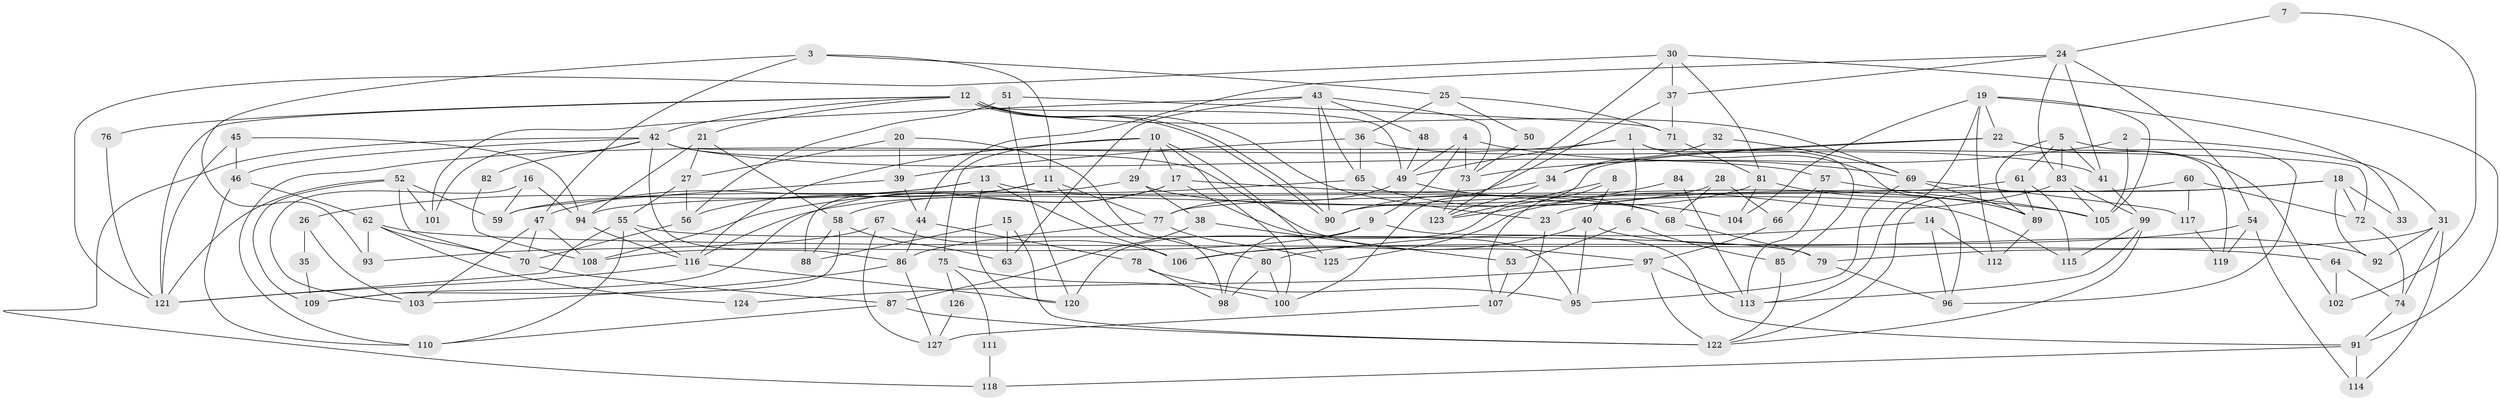 // coarse degree distribution, {4: 0.07894736842105263, 5: 0.2631578947368421, 2: 0.07894736842105263, 6: 0.07894736842105263, 3: 0.15789473684210525, 7: 0.05263157894736842, 8: 0.13157894736842105, 12: 0.05263157894736842, 13: 0.02631578947368421, 9: 0.07894736842105263}
// Generated by graph-tools (version 1.1) at 2025/55/03/04/25 21:55:25]
// undirected, 127 vertices, 254 edges
graph export_dot {
graph [start="1"]
  node [color=gray90,style=filled];
  1;
  2;
  3;
  4;
  5;
  6;
  7;
  8;
  9;
  10;
  11;
  12;
  13;
  14;
  15;
  16;
  17;
  18;
  19;
  20;
  21;
  22;
  23;
  24;
  25;
  26;
  27;
  28;
  29;
  30;
  31;
  32;
  33;
  34;
  35;
  36;
  37;
  38;
  39;
  40;
  41;
  42;
  43;
  44;
  45;
  46;
  47;
  48;
  49;
  50;
  51;
  52;
  53;
  54;
  55;
  56;
  57;
  58;
  59;
  60;
  61;
  62;
  63;
  64;
  65;
  66;
  67;
  68;
  69;
  70;
  71;
  72;
  73;
  74;
  75;
  76;
  77;
  78;
  79;
  80;
  81;
  82;
  83;
  84;
  85;
  86;
  87;
  88;
  89;
  90;
  91;
  92;
  93;
  94;
  95;
  96;
  97;
  98;
  99;
  100;
  101;
  102;
  103;
  104;
  105;
  106;
  107;
  108;
  109;
  110;
  111;
  112;
  113;
  114;
  115;
  116;
  117;
  118;
  119;
  120;
  121;
  122;
  123;
  124;
  125;
  126;
  127;
  1 -- 85;
  1 -- 49;
  1 -- 6;
  1 -- 96;
  1 -- 110;
  2 -- 105;
  2 -- 31;
  2 -- 73;
  3 -- 47;
  3 -- 11;
  3 -- 25;
  3 -- 93;
  4 -- 69;
  4 -- 9;
  4 -- 49;
  4 -- 73;
  5 -- 41;
  5 -- 83;
  5 -- 61;
  5 -- 89;
  5 -- 96;
  6 -- 53;
  6 -- 85;
  7 -- 24;
  7 -- 102;
  8 -- 123;
  8 -- 107;
  8 -- 40;
  9 -- 108;
  9 -- 98;
  9 -- 91;
  10 -- 100;
  10 -- 29;
  10 -- 17;
  10 -- 75;
  10 -- 116;
  10 -- 125;
  11 -- 56;
  11 -- 77;
  11 -- 88;
  11 -- 98;
  12 -- 90;
  12 -- 90;
  12 -- 121;
  12 -- 21;
  12 -- 23;
  12 -- 42;
  12 -- 49;
  12 -- 69;
  12 -- 76;
  13 -- 68;
  13 -- 120;
  13 -- 26;
  13 -- 47;
  13 -- 106;
  14 -- 96;
  14 -- 80;
  14 -- 112;
  15 -- 122;
  15 -- 88;
  15 -- 63;
  16 -- 94;
  16 -- 103;
  16 -- 59;
  17 -- 58;
  17 -- 95;
  17 -- 105;
  17 -- 109;
  18 -- 90;
  18 -- 72;
  18 -- 23;
  18 -- 33;
  18 -- 92;
  19 -- 104;
  19 -- 105;
  19 -- 22;
  19 -- 33;
  19 -- 112;
  19 -- 113;
  20 -- 27;
  20 -- 39;
  20 -- 80;
  21 -- 94;
  21 -- 27;
  21 -- 58;
  22 -- 119;
  22 -- 34;
  22 -- 102;
  22 -- 120;
  23 -- 107;
  24 -- 44;
  24 -- 83;
  24 -- 37;
  24 -- 41;
  24 -- 54;
  25 -- 71;
  25 -- 36;
  25 -- 50;
  26 -- 103;
  26 -- 35;
  27 -- 55;
  27 -- 56;
  28 -- 68;
  28 -- 116;
  28 -- 66;
  29 -- 115;
  29 -- 59;
  29 -- 38;
  30 -- 81;
  30 -- 91;
  30 -- 37;
  30 -- 121;
  30 -- 123;
  31 -- 92;
  31 -- 79;
  31 -- 74;
  31 -- 114;
  32 -- 69;
  32 -- 34;
  34 -- 123;
  34 -- 94;
  35 -- 109;
  36 -- 41;
  36 -- 39;
  36 -- 65;
  37 -- 71;
  37 -- 100;
  38 -- 87;
  38 -- 53;
  39 -- 59;
  39 -- 44;
  40 -- 95;
  40 -- 92;
  40 -- 106;
  41 -- 99;
  42 -- 101;
  42 -- 46;
  42 -- 57;
  42 -- 72;
  42 -- 82;
  42 -- 86;
  42 -- 97;
  42 -- 118;
  43 -- 73;
  43 -- 63;
  43 -- 48;
  43 -- 65;
  43 -- 90;
  43 -- 101;
  44 -- 86;
  44 -- 78;
  45 -- 46;
  45 -- 121;
  45 -- 94;
  46 -- 110;
  46 -- 62;
  47 -- 70;
  47 -- 103;
  47 -- 108;
  48 -- 49;
  49 -- 68;
  49 -- 77;
  50 -- 73;
  51 -- 71;
  51 -- 120;
  51 -- 56;
  52 -- 121;
  52 -- 70;
  52 -- 59;
  52 -- 101;
  52 -- 109;
  53 -- 107;
  54 -- 106;
  54 -- 114;
  54 -- 119;
  55 -- 121;
  55 -- 116;
  55 -- 79;
  55 -- 110;
  56 -- 70;
  57 -- 113;
  57 -- 66;
  57 -- 105;
  58 -- 109;
  58 -- 63;
  58 -- 88;
  60 -- 122;
  60 -- 72;
  60 -- 117;
  61 -- 89;
  61 -- 77;
  61 -- 115;
  62 -- 70;
  62 -- 64;
  62 -- 93;
  62 -- 124;
  64 -- 74;
  64 -- 102;
  65 -- 104;
  65 -- 108;
  66 -- 97;
  67 -- 93;
  67 -- 106;
  67 -- 127;
  68 -- 79;
  69 -- 89;
  69 -- 95;
  69 -- 117;
  70 -- 87;
  71 -- 81;
  72 -- 74;
  73 -- 123;
  74 -- 91;
  75 -- 100;
  75 -- 111;
  75 -- 126;
  76 -- 121;
  77 -- 86;
  77 -- 125;
  78 -- 95;
  78 -- 98;
  79 -- 96;
  80 -- 98;
  80 -- 100;
  81 -- 90;
  81 -- 89;
  81 -- 104;
  82 -- 108;
  83 -- 125;
  83 -- 105;
  83 -- 99;
  84 -- 113;
  84 -- 123;
  85 -- 122;
  86 -- 103;
  86 -- 127;
  87 -- 122;
  87 -- 110;
  89 -- 112;
  91 -- 114;
  91 -- 118;
  94 -- 116;
  97 -- 113;
  97 -- 122;
  97 -- 124;
  99 -- 113;
  99 -- 115;
  99 -- 122;
  107 -- 127;
  111 -- 118;
  116 -- 120;
  116 -- 121;
  117 -- 119;
  126 -- 127;
}
